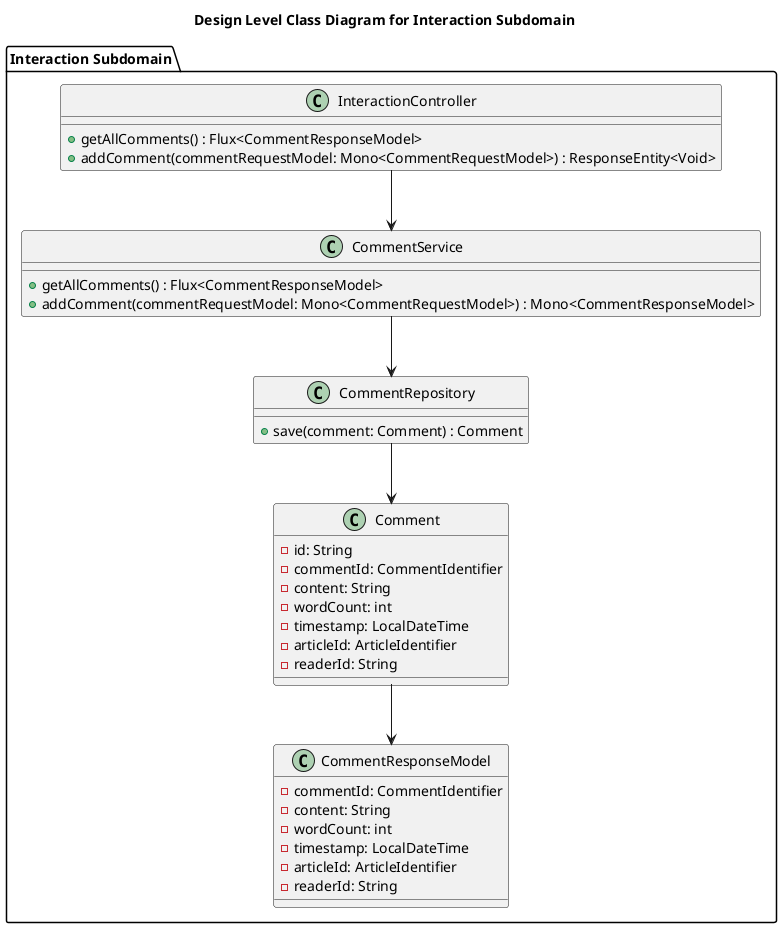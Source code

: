 @startuml

title Design Level Class Diagram for Interaction Subdomain

package "Interaction Subdomain" {

    class InteractionController {
        + getAllComments() : Flux<CommentResponseModel>
        + addComment(commentRequestModel: Mono<CommentRequestModel>) : ResponseEntity<Void>
    }

    class CommentService {
        + getAllComments() : Flux<CommentResponseModel>
        + addComment(commentRequestModel: Mono<CommentRequestModel>) : Mono<CommentResponseModel>
    }

    class CommentRepository {
        + save(comment: Comment) : Comment
    }

    class Comment {
        - id: String
        - commentId: CommentIdentifier
        - content: String
        - wordCount: int
        - timestamp: LocalDateTime
        - articleId: ArticleIdentifier
        - readerId: String
    }

    class CommentResponseModel {
        - commentId: CommentIdentifier
        - content: String
        - wordCount: int
        - timestamp: LocalDateTime
        - articleId: ArticleIdentifier
        - readerId: String
    }

    InteractionController --> CommentService
    CommentService --> CommentRepository
    CommentRepository --> Comment
    Comment --> CommentResponseModel
}

@enduml
